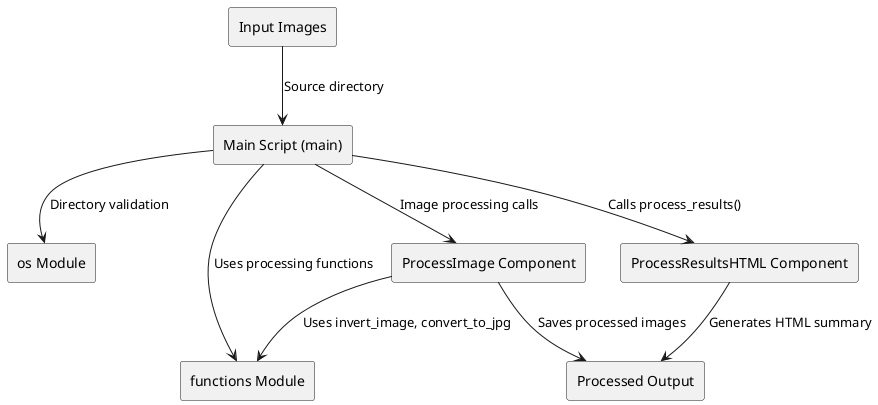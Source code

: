 @startuml main
!define RECTANGLE rectangle

RECTANGLE "Main Script (main)" as main
RECTANGLE "os Module" as os_module
RECTANGLE "ProcessImage Component" as process_image
RECTANGLE "ProcessResultsHTML Component" as process_results_html
RECTANGLE "functions Module" as functions
RECTANGLE "Input Images" as input_images
RECTANGLE "Processed Output" as processed_output

main --> os_module : "Directory validation"
main --> process_image : "Image processing calls"
main --> functions : "Uses processing functions"
process_image --> functions : "Uses invert_image, convert_to_jpg"
main --> process_results_html : "Calls process_results()"
input_images --> main : "Source directory"
process_image --> processed_output : "Saves processed images"
process_results_html --> processed_output : "Generates HTML summary"

@enduml
